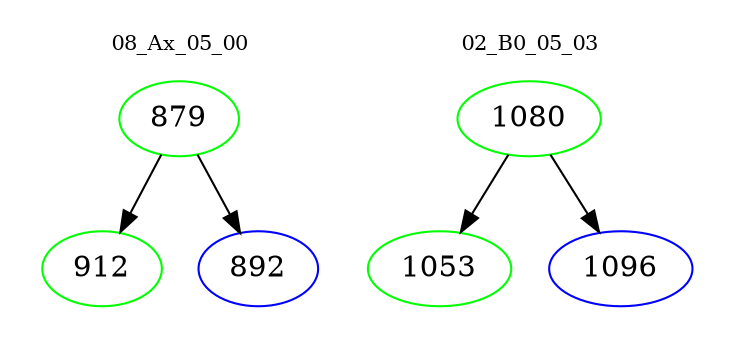 digraph{
subgraph cluster_0 {
color = white
label = "08_Ax_05_00";
fontsize=10;
T0_879 [label="879", color="green"]
T0_879 -> T0_912 [color="black"]
T0_912 [label="912", color="green"]
T0_879 -> T0_892 [color="black"]
T0_892 [label="892", color="blue"]
}
subgraph cluster_1 {
color = white
label = "02_B0_05_03";
fontsize=10;
T1_1080 [label="1080", color="green"]
T1_1080 -> T1_1053 [color="black"]
T1_1053 [label="1053", color="green"]
T1_1080 -> T1_1096 [color="black"]
T1_1096 [label="1096", color="blue"]
}
}
